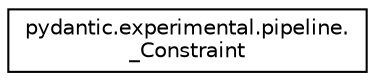 digraph "Graphical Class Hierarchy"
{
 // LATEX_PDF_SIZE
  edge [fontname="Helvetica",fontsize="10",labelfontname="Helvetica",labelfontsize="10"];
  node [fontname="Helvetica",fontsize="10",shape=record];
  rankdir="LR";
  Node0 [label="pydantic.experimental.pipeline.\l_Constraint",height=0.2,width=0.4,color="black", fillcolor="white", style="filled",URL="$classpydantic_1_1experimental_1_1pipeline_1_1__Constraint.html",tooltip=" "];
}
